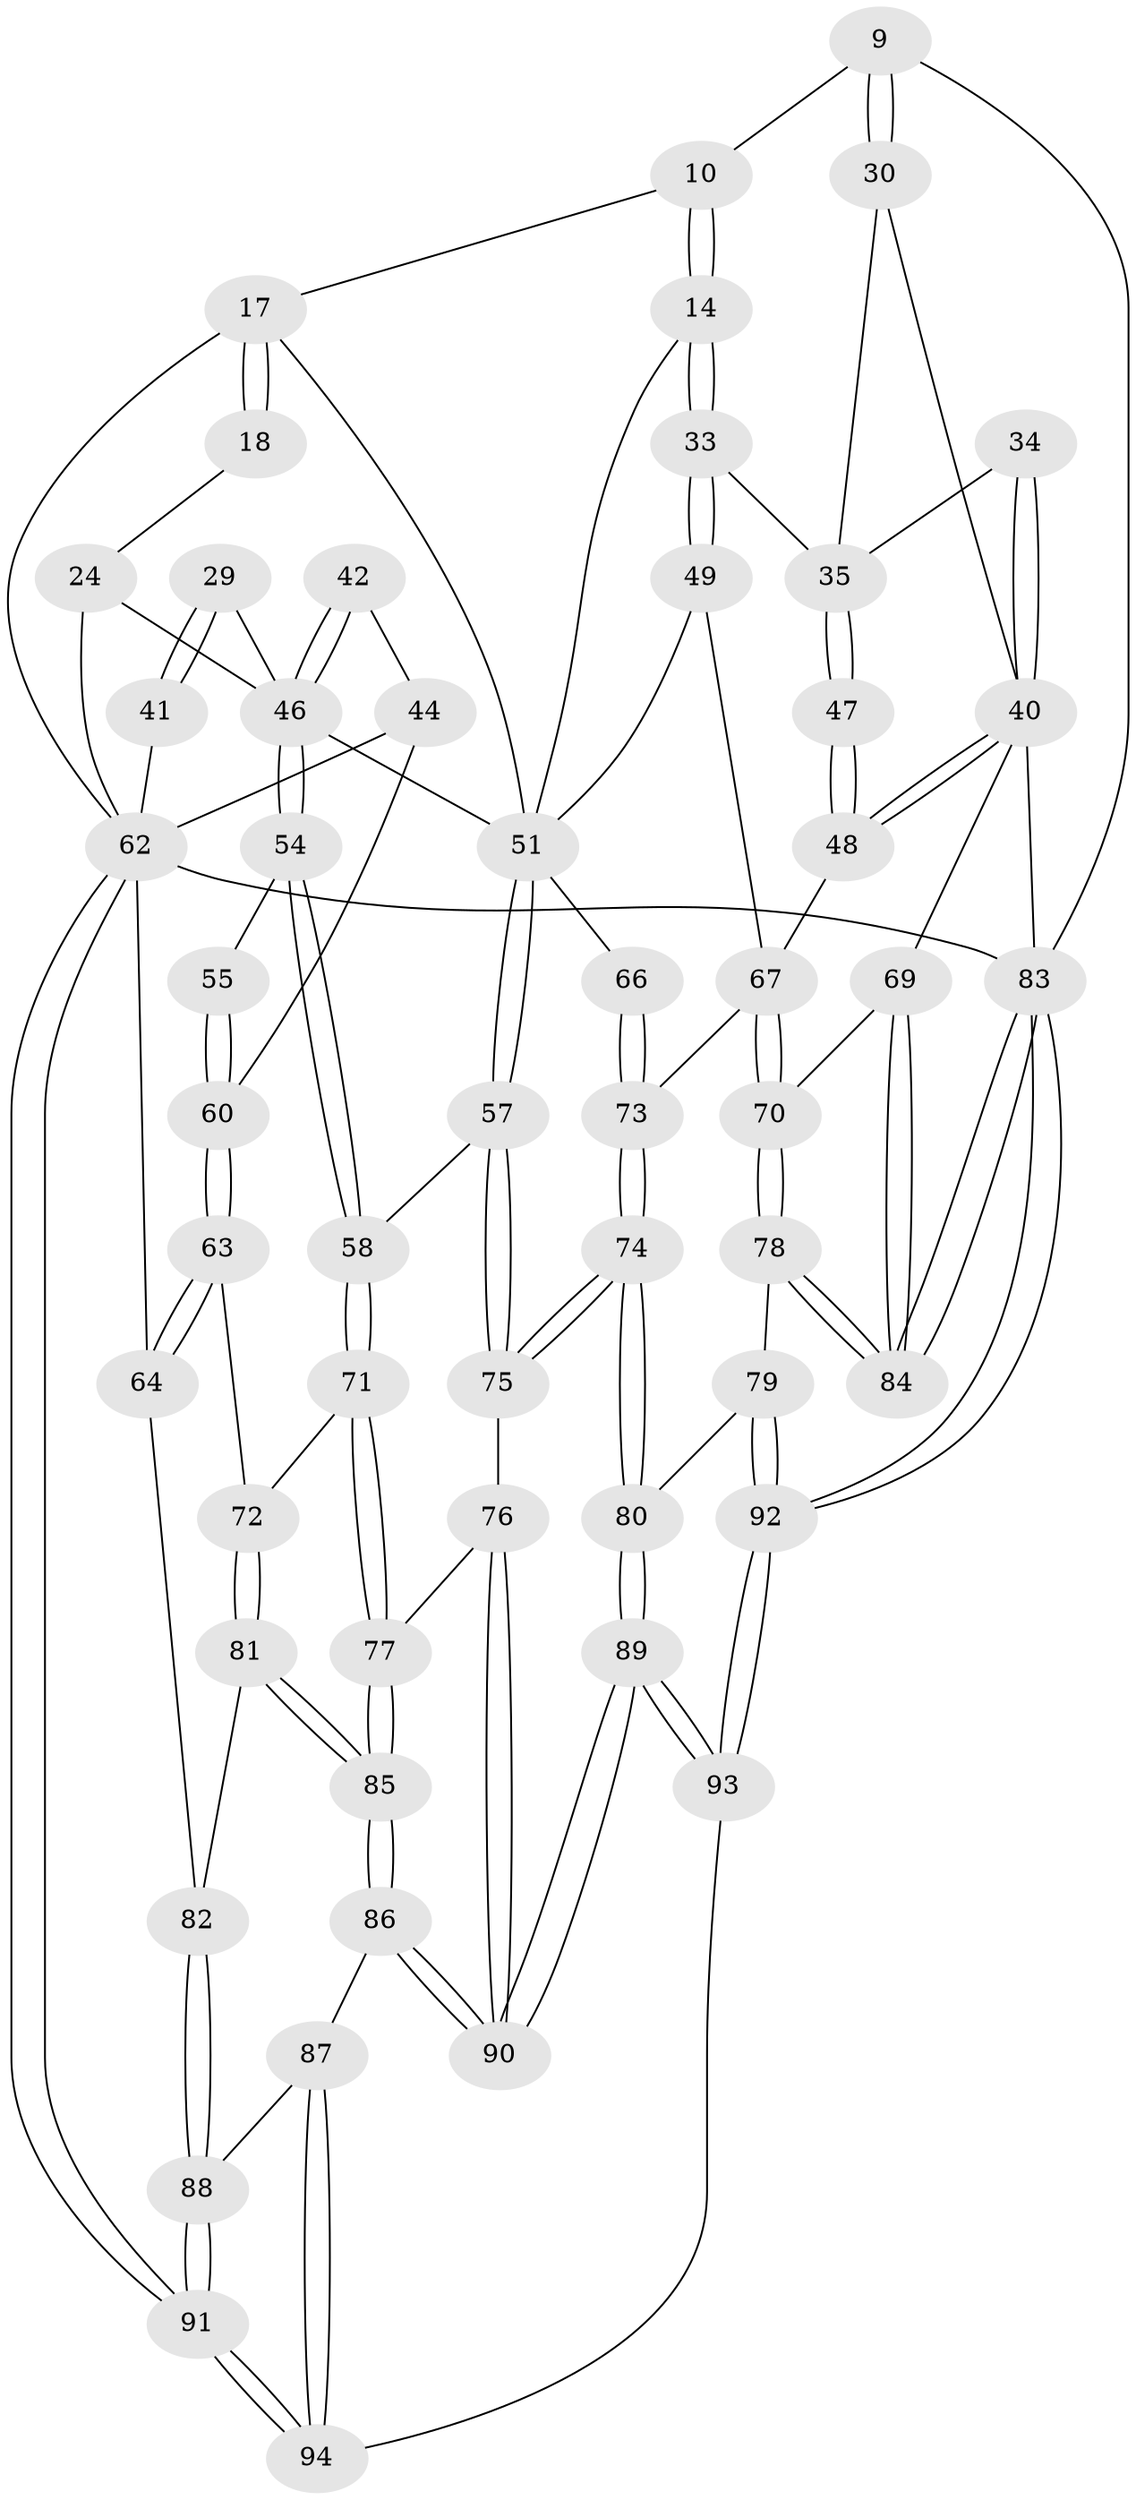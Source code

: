 // original degree distribution, {3: 0.02127659574468085, 6: 0.2127659574468085, 5: 0.5319148936170213, 4: 0.23404255319148937}
// Generated by graph-tools (version 1.1) at 2025/04/03/04/25 22:04:26]
// undirected, 56 vertices, 134 edges
graph export_dot {
graph [start="1"]
  node [color=gray90,style=filled];
  9 [pos="+0.7308770738270982+0.05937082159109342",super="+8"];
  10 [pos="+0.6660258015946503+0.00976789554815995"];
  14 [pos="+0.6061244517632561+0.19913153595332442"];
  17 [pos="+0.38353849611276275+0.16339216058279518",super="+16+12"];
  18 [pos="+0.33296283783372116+0.13914623639098156"];
  24 [pos="+0.29452443278794727+0.1517171990599851"];
  29 [pos="+0.16947678055548793+0.1886906127272137"];
  30 [pos="+0.7599922419680262+0.15673552607608207",super="+26"];
  33 [pos="+0.6660796200340708+0.25479842658810464"];
  34 [pos="+0.8675981655702449+0.21123641000075605"];
  35 [pos="+0.8572866157647303+0.22282769205038835",super="+31+32"];
  40 [pos="+1+0.3971454772490917",super="+39+20+25"];
  41 [pos="+0+0.12993145316325902",super="+21+22"];
  42 [pos="+0.1875626084245465+0.2516861186526956"];
  44 [pos="+0+0.30992380305411965",super="+43"];
  46 [pos="+0.28775836994722576+0.35444502718532406",super="+37+27+28"];
  47 [pos="+0.8389873331015071+0.26311880282057926"];
  48 [pos="+0.8329649662903386+0.3771019171608963"];
  49 [pos="+0.6684190398883284+0.26768777542948485"];
  51 [pos="+0.4788591229063297+0.42712401398950994",super="+38+50+15+36"];
  54 [pos="+0.2898010169906262+0.39131499356149746"];
  55 [pos="+0.23635280402377354+0.40763309206788434"];
  57 [pos="+0.4403529960267912+0.445938535769373"];
  58 [pos="+0.3715809065946164+0.45098733466440777"];
  60 [pos="+0.17590056483163768+0.4473455083566339",super="+59+56"];
  62 [pos="+0+1",super="+3+23+61"];
  63 [pos="+0.1564667948875726+0.4779350654586514"];
  64 [pos="+0+0.6052341942631299"];
  66 [pos="+0.5278270765955154+0.4466608582736212"];
  67 [pos="+0.8111146242071486+0.5542881905684253",super="+53"];
  69 [pos="+1+0.4437539003148514"];
  70 [pos="+0.8253949839027227+0.6021425021969612"];
  71 [pos="+0.3087808344511035+0.5906836416740371"];
  72 [pos="+0.23628042311841607+0.5919949088781048"];
  73 [pos="+0.6179726297676611+0.5519602814906165",super="+68+65"];
  74 [pos="+0.6398787850942493+0.6836781367786299"];
  75 [pos="+0.48864238853750486+0.6968510786326826"];
  76 [pos="+0.4854793544232669+0.6986825625219747"];
  77 [pos="+0.36273846153025147+0.7077071302236533"];
  78 [pos="+0.7785756296156185+0.7245578809320444"];
  79 [pos="+0.7658367963873338+0.732170409237005"];
  80 [pos="+0.6809876732955945+0.7095099697244466"];
  81 [pos="+0.15928458948071472+0.6529568616331448"];
  82 [pos="+0.0804737185199318+0.6829063325226997"];
  83 [pos="+1+1",super="+2+7"];
  84 [pos="+1+0.809031990222325"];
  85 [pos="+0.3309221205522019+0.7484584972363316"];
  86 [pos="+0.3126196598738319+0.7868089615156919"];
  87 [pos="+0.2550277447246224+0.8217828028404022"];
  88 [pos="+0.15510932305437541+0.7960743537462097"];
  89 [pos="+0.4883203262840832+0.9798025350266543"];
  90 [pos="+0.4849762960478934+0.9719465026469817"];
  91 [pos="+0+1"];
  92 [pos="+0.7773081706085699+1"];
  93 [pos="+0.4962019635975262+1"];
  94 [pos="+0.24016798837200196+1"];
  9 -- 10;
  9 -- 30 [weight=2];
  9 -- 30;
  9 -- 83;
  10 -- 14;
  10 -- 14;
  10 -- 17;
  14 -- 33;
  14 -- 33;
  14 -- 51;
  17 -- 18 [weight=2];
  17 -- 18;
  17 -- 51 [weight=2];
  17 -- 62 [weight=2];
  18 -- 24;
  24 -- 62;
  24 -- 46;
  29 -- 41 [weight=2];
  29 -- 41;
  29 -- 46;
  30 -- 35;
  30 -- 40;
  33 -- 49;
  33 -- 49;
  33 -- 35;
  34 -- 35;
  34 -- 40 [weight=2];
  34 -- 40;
  35 -- 47 [weight=2];
  35 -- 47;
  40 -- 48;
  40 -- 48;
  40 -- 83 [weight=2];
  40 -- 69;
  41 -- 62 [weight=3];
  42 -- 46 [weight=2];
  42 -- 46;
  42 -- 44;
  44 -- 60 [weight=2];
  44 -- 62;
  46 -- 54;
  46 -- 54;
  46 -- 51;
  47 -- 48;
  47 -- 48;
  48 -- 67;
  49 -- 51;
  49 -- 67;
  51 -- 57;
  51 -- 57;
  51 -- 66;
  54 -- 55;
  54 -- 58;
  54 -- 58;
  55 -- 60 [weight=2];
  55 -- 60;
  57 -- 58;
  57 -- 75;
  57 -- 75;
  58 -- 71;
  58 -- 71;
  60 -- 63;
  60 -- 63;
  62 -- 91;
  62 -- 91;
  62 -- 83 [weight=2];
  62 -- 64;
  63 -- 64;
  63 -- 64;
  63 -- 72;
  64 -- 82;
  66 -- 73 [weight=2];
  66 -- 73;
  67 -- 70;
  67 -- 70;
  67 -- 73 [weight=2];
  69 -- 70;
  69 -- 84;
  69 -- 84;
  70 -- 78;
  70 -- 78;
  71 -- 72;
  71 -- 77;
  71 -- 77;
  72 -- 81;
  72 -- 81;
  73 -- 74;
  73 -- 74;
  74 -- 75;
  74 -- 75;
  74 -- 80;
  74 -- 80;
  75 -- 76;
  76 -- 77;
  76 -- 90;
  76 -- 90;
  77 -- 85;
  77 -- 85;
  78 -- 79;
  78 -- 84;
  78 -- 84;
  79 -- 80;
  79 -- 92;
  79 -- 92;
  80 -- 89;
  80 -- 89;
  81 -- 82;
  81 -- 85;
  81 -- 85;
  82 -- 88;
  82 -- 88;
  83 -- 84;
  83 -- 84;
  83 -- 92;
  83 -- 92;
  85 -- 86;
  85 -- 86;
  86 -- 87;
  86 -- 90;
  86 -- 90;
  87 -- 88;
  87 -- 94;
  87 -- 94;
  88 -- 91;
  88 -- 91;
  89 -- 90;
  89 -- 90;
  89 -- 93;
  89 -- 93;
  91 -- 94;
  91 -- 94;
  92 -- 93;
  92 -- 93;
  93 -- 94;
}
